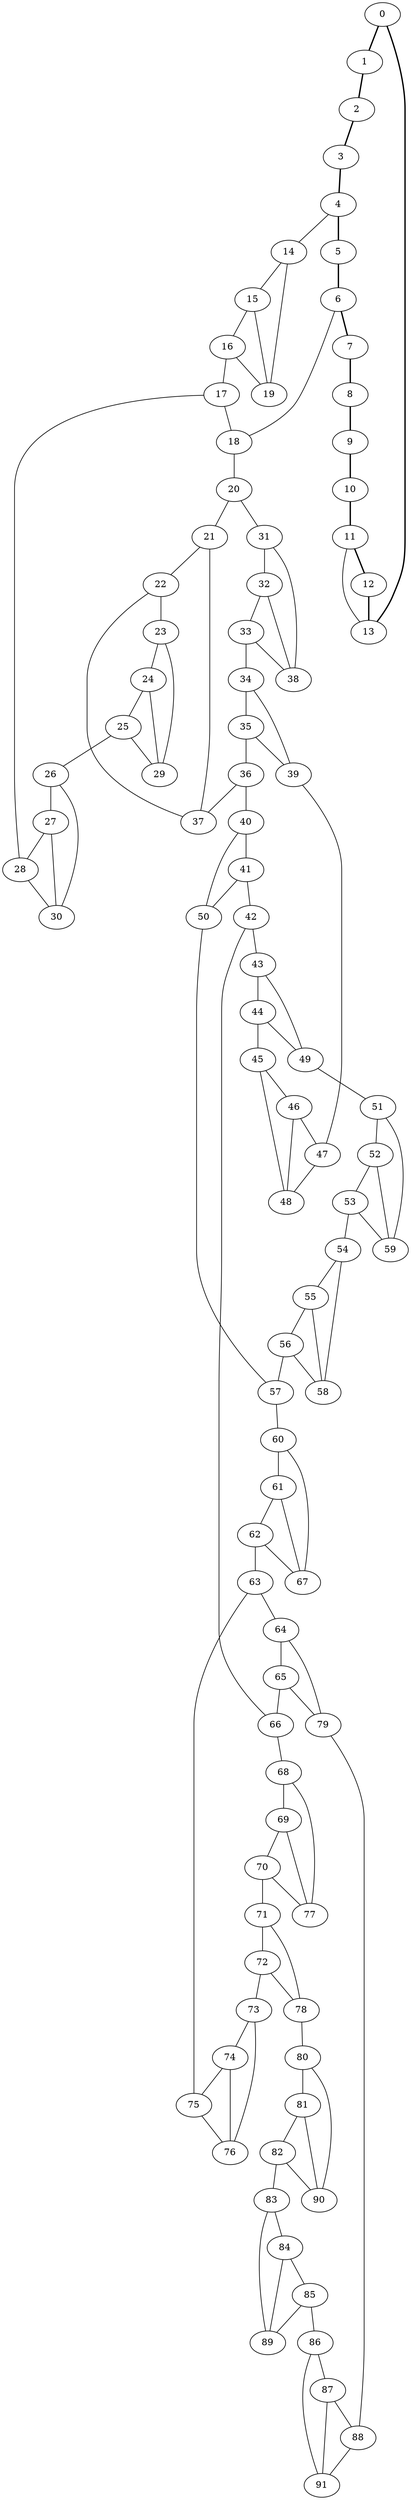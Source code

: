 //Inside of this graph isn't 3-connected
graph G {
0 [ pos = " 24.00,0.00!" ];
0 -- 1[style=bold];
0 -- 13[style=bold];
1 [ pos = " 21.62,10.41!" ];
1 -- 2[style=bold];
2 [ pos = " 14.96,18.76!" ];
2 -- 3[style=bold];
3 [ pos = " 5.34,23.40!" ];
3 -- 4[style=bold];
4 [ pos = " -5.34,23.40!" ];
4 -- 5[style=bold];
4 -- 14;
5 [ pos = " -14.96,18.76!" ];
5 -- 6[style=bold];
6 [ pos = " -21.62,10.41!" ];
6 -- 7[style=bold];
6 -- 18;
7 [ pos = " -24.00,0.00!" ];
7 -- 8[style=bold];
8 [ pos = " -21.62,-10.41!" ];
8 -- 9[style=bold];
9 [ pos = " -14.96,-18.76!" ];
9 -- 10[style=bold];
10 [ pos = " -5.34,-23.40!" ];
10 -- 11[style=bold];
11 [ pos = " 5.34,-23.40!" ];
11 -- 12[style=bold];
11 -- 13;
12 [ pos = " 14.96,-18.76!" ];
12 -- 13[style=bold];
13 [ pos = " 21.62,-10.41!" ];
14 -- 15;
14 -- 19;
15 -- 16;
15 -- 19;
16 -- 17;
16 -- 19;
17 -- 18;
17 -- 28;
18 -- 20;
20 -- 21;
20 -- 31;
21 -- 22;
21 -- 37;
22 -- 23;
22 -- 37;
23 -- 24;
23 -- 29;
24 -- 25;
24 -- 29;
25 -- 26;
25 -- 29;
26 -- 27;
26 -- 30;
27 -- 28;
27 -- 30;
28 -- 30;
31 -- 32;
31 -- 38;
32 -- 33;
32 -- 38;
33 -- 34;
33 -- 38;
34 -- 35;
34 -- 39;
35 -- 36;
35 -- 39;
36 -- 37;
36 -- 40;
39 -- 47;
40 -- 41;
40 -- 50;
41 -- 42;
41 -- 50;
42 -- 43;
42 -- 66;
43 -- 44;
43 -- 49;
44 -- 45;
44 -- 49;
45 -- 46;
45 -- 48;
46 -- 47;
46 -- 48;
47 -- 48;
49 -- 51;
50 -- 57;
51 -- 52;
51 -- 59;
52 -- 53;
52 -- 59;
53 -- 54;
53 -- 59;
54 -- 55;
54 -- 58;
55 -- 56;
55 -- 58;
56 -- 57;
56 -- 58;
57 -- 60;
60 -- 61;
60 -- 67;
61 -- 62;
61 -- 67;
62 -- 63;
62 -- 67;
63 -- 64;
63 -- 75;
64 -- 65;
64 -- 79;
65 -- 66;
65 -- 79;
66 -- 68;
68 -- 69;
68 -- 77;
69 -- 70;
69 -- 77;
70 -- 71;
70 -- 77;
71 -- 72;
71 -- 78;
72 -- 73;
72 -- 78;
73 -- 74;
73 -- 76;
74 -- 75;
74 -- 76;
75 -- 76;
78 -- 80;
79 -- 88;
80 -- 81;
80 -- 90;
81 -- 82;
81 -- 90;
82 -- 83;
82 -- 90;
83 -- 84;
83 -- 89;
84 -- 85;
84 -- 89;
85 -- 86;
85 -- 89;
86 -- 87;
86 -- 91;
87 -- 88;
87 -- 91;
88 -- 91;
}
